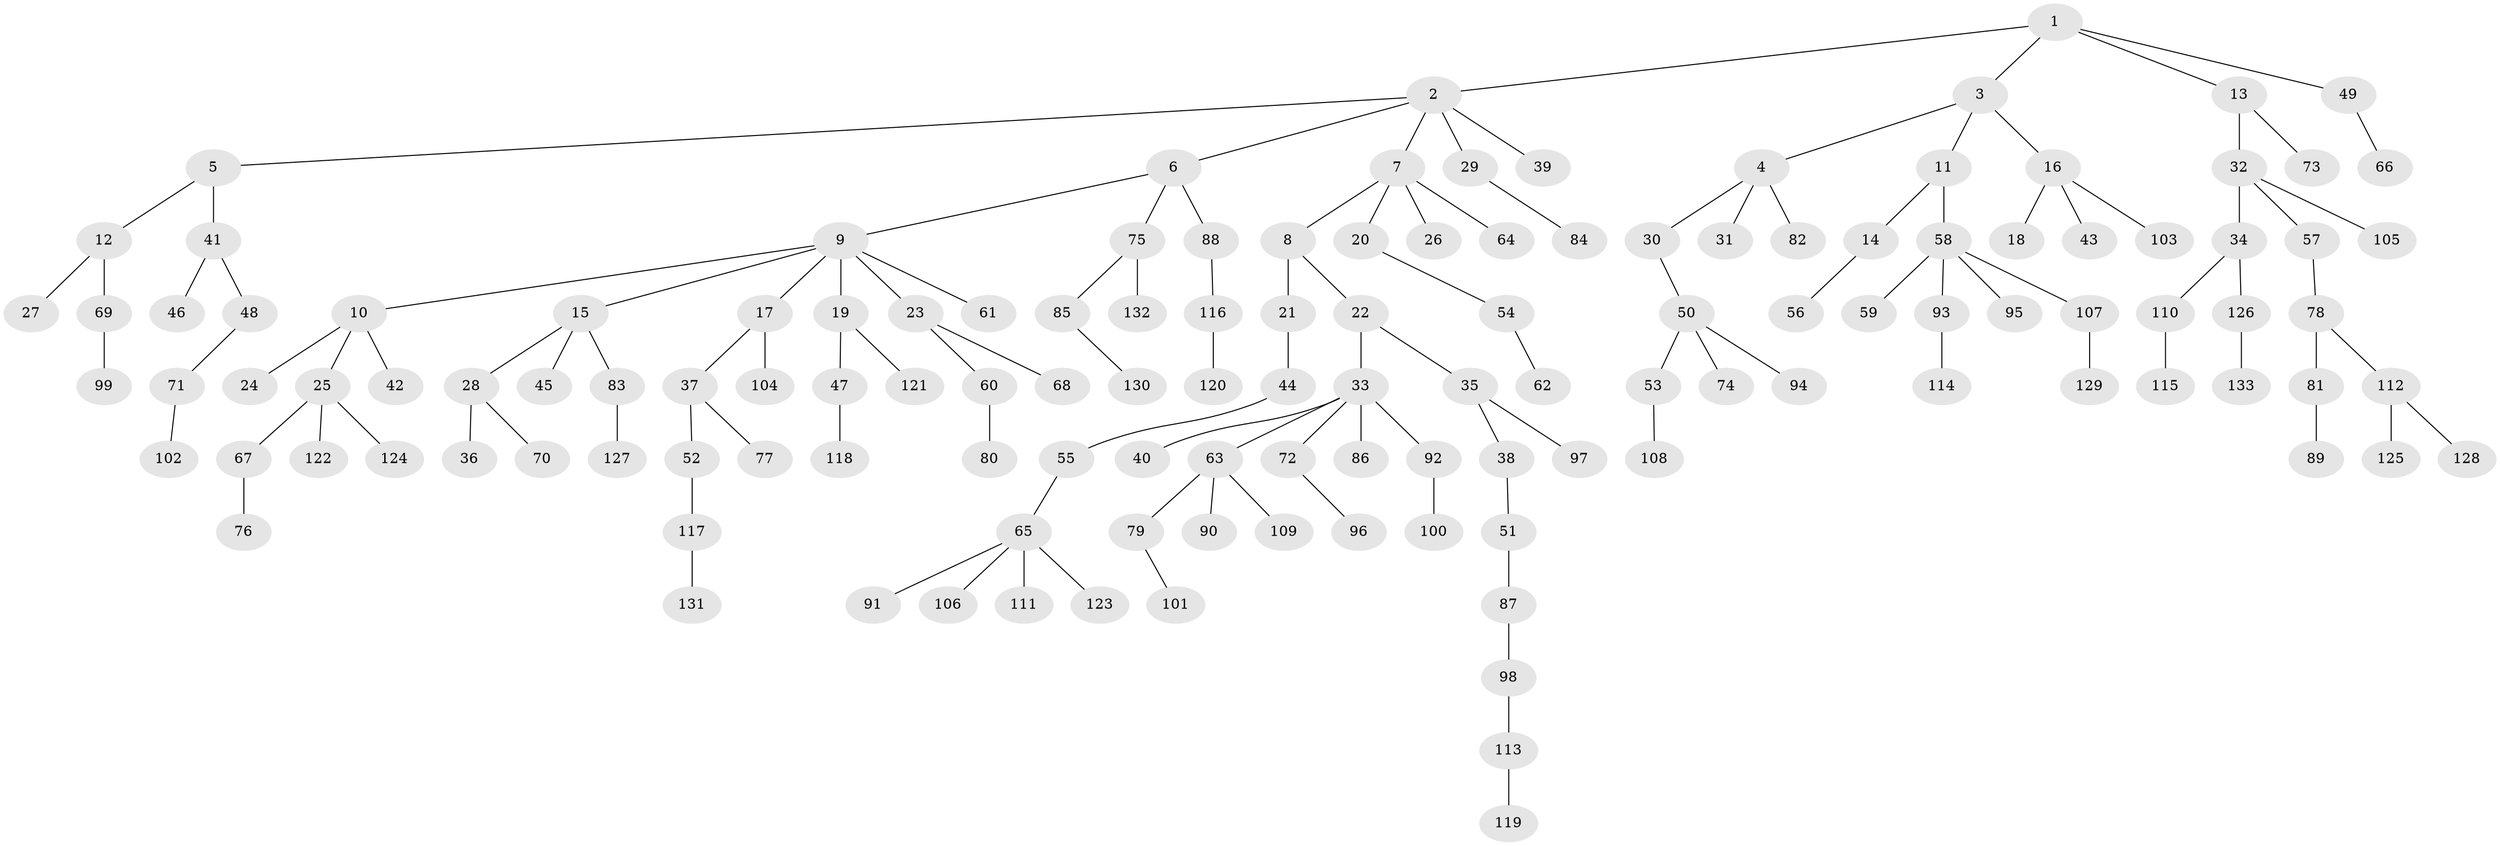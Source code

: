 // coarse degree distribution, {6: 0.02247191011235955, 5: 0.02247191011235955, 4: 0.07865168539325842, 3: 0.12359550561797752, 9: 0.011235955056179775, 2: 0.20224719101123595, 1: 0.5393258426966292}
// Generated by graph-tools (version 1.1) at 2025/42/03/06/25 10:42:03]
// undirected, 133 vertices, 132 edges
graph export_dot {
graph [start="1"]
  node [color=gray90,style=filled];
  1;
  2;
  3;
  4;
  5;
  6;
  7;
  8;
  9;
  10;
  11;
  12;
  13;
  14;
  15;
  16;
  17;
  18;
  19;
  20;
  21;
  22;
  23;
  24;
  25;
  26;
  27;
  28;
  29;
  30;
  31;
  32;
  33;
  34;
  35;
  36;
  37;
  38;
  39;
  40;
  41;
  42;
  43;
  44;
  45;
  46;
  47;
  48;
  49;
  50;
  51;
  52;
  53;
  54;
  55;
  56;
  57;
  58;
  59;
  60;
  61;
  62;
  63;
  64;
  65;
  66;
  67;
  68;
  69;
  70;
  71;
  72;
  73;
  74;
  75;
  76;
  77;
  78;
  79;
  80;
  81;
  82;
  83;
  84;
  85;
  86;
  87;
  88;
  89;
  90;
  91;
  92;
  93;
  94;
  95;
  96;
  97;
  98;
  99;
  100;
  101;
  102;
  103;
  104;
  105;
  106;
  107;
  108;
  109;
  110;
  111;
  112;
  113;
  114;
  115;
  116;
  117;
  118;
  119;
  120;
  121;
  122;
  123;
  124;
  125;
  126;
  127;
  128;
  129;
  130;
  131;
  132;
  133;
  1 -- 2;
  1 -- 3;
  1 -- 13;
  1 -- 49;
  2 -- 5;
  2 -- 6;
  2 -- 7;
  2 -- 29;
  2 -- 39;
  3 -- 4;
  3 -- 11;
  3 -- 16;
  4 -- 30;
  4 -- 31;
  4 -- 82;
  5 -- 12;
  5 -- 41;
  6 -- 9;
  6 -- 75;
  6 -- 88;
  7 -- 8;
  7 -- 20;
  7 -- 26;
  7 -- 64;
  8 -- 21;
  8 -- 22;
  9 -- 10;
  9 -- 15;
  9 -- 17;
  9 -- 19;
  9 -- 23;
  9 -- 61;
  10 -- 24;
  10 -- 25;
  10 -- 42;
  11 -- 14;
  11 -- 58;
  12 -- 27;
  12 -- 69;
  13 -- 32;
  13 -- 73;
  14 -- 56;
  15 -- 28;
  15 -- 45;
  15 -- 83;
  16 -- 18;
  16 -- 43;
  16 -- 103;
  17 -- 37;
  17 -- 104;
  19 -- 47;
  19 -- 121;
  20 -- 54;
  21 -- 44;
  22 -- 33;
  22 -- 35;
  23 -- 60;
  23 -- 68;
  25 -- 67;
  25 -- 122;
  25 -- 124;
  28 -- 36;
  28 -- 70;
  29 -- 84;
  30 -- 50;
  32 -- 34;
  32 -- 57;
  32 -- 105;
  33 -- 40;
  33 -- 63;
  33 -- 72;
  33 -- 86;
  33 -- 92;
  34 -- 110;
  34 -- 126;
  35 -- 38;
  35 -- 97;
  37 -- 52;
  37 -- 77;
  38 -- 51;
  41 -- 46;
  41 -- 48;
  44 -- 55;
  47 -- 118;
  48 -- 71;
  49 -- 66;
  50 -- 53;
  50 -- 74;
  50 -- 94;
  51 -- 87;
  52 -- 117;
  53 -- 108;
  54 -- 62;
  55 -- 65;
  57 -- 78;
  58 -- 59;
  58 -- 93;
  58 -- 95;
  58 -- 107;
  60 -- 80;
  63 -- 79;
  63 -- 90;
  63 -- 109;
  65 -- 91;
  65 -- 106;
  65 -- 111;
  65 -- 123;
  67 -- 76;
  69 -- 99;
  71 -- 102;
  72 -- 96;
  75 -- 85;
  75 -- 132;
  78 -- 81;
  78 -- 112;
  79 -- 101;
  81 -- 89;
  83 -- 127;
  85 -- 130;
  87 -- 98;
  88 -- 116;
  92 -- 100;
  93 -- 114;
  98 -- 113;
  107 -- 129;
  110 -- 115;
  112 -- 125;
  112 -- 128;
  113 -- 119;
  116 -- 120;
  117 -- 131;
  126 -- 133;
}
